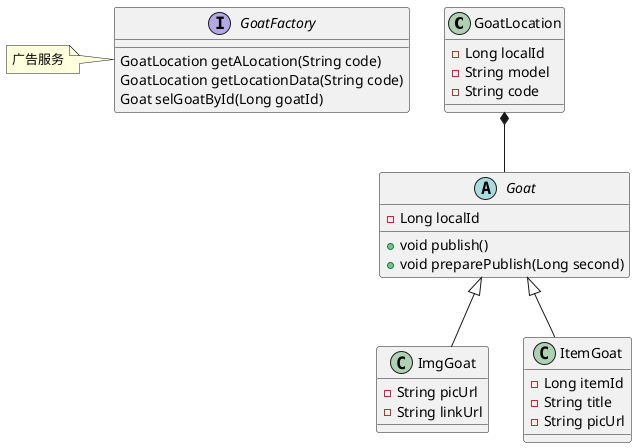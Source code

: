 @startuml

class GoatLocation{
-Long localId
-String model
-String code
}

abstract class Goat{
-Long localId

+void publish()
+void preparePublish(Long second)
}

class ImgGoat{
-String picUrl
-String linkUrl
}

class ItemGoat{
-Long itemId
-String title
-String picUrl
}

GoatLocation *-- Goat

Goat <|-- ImgGoat

Goat <|-- ItemGoat

interface GoatFactory{
GoatLocation getALocation(String code)
GoatLocation getLocationData(String code)
Goat selGoatById(Long goatId)
}

note left of GoatFactory:广告服务

@enduml